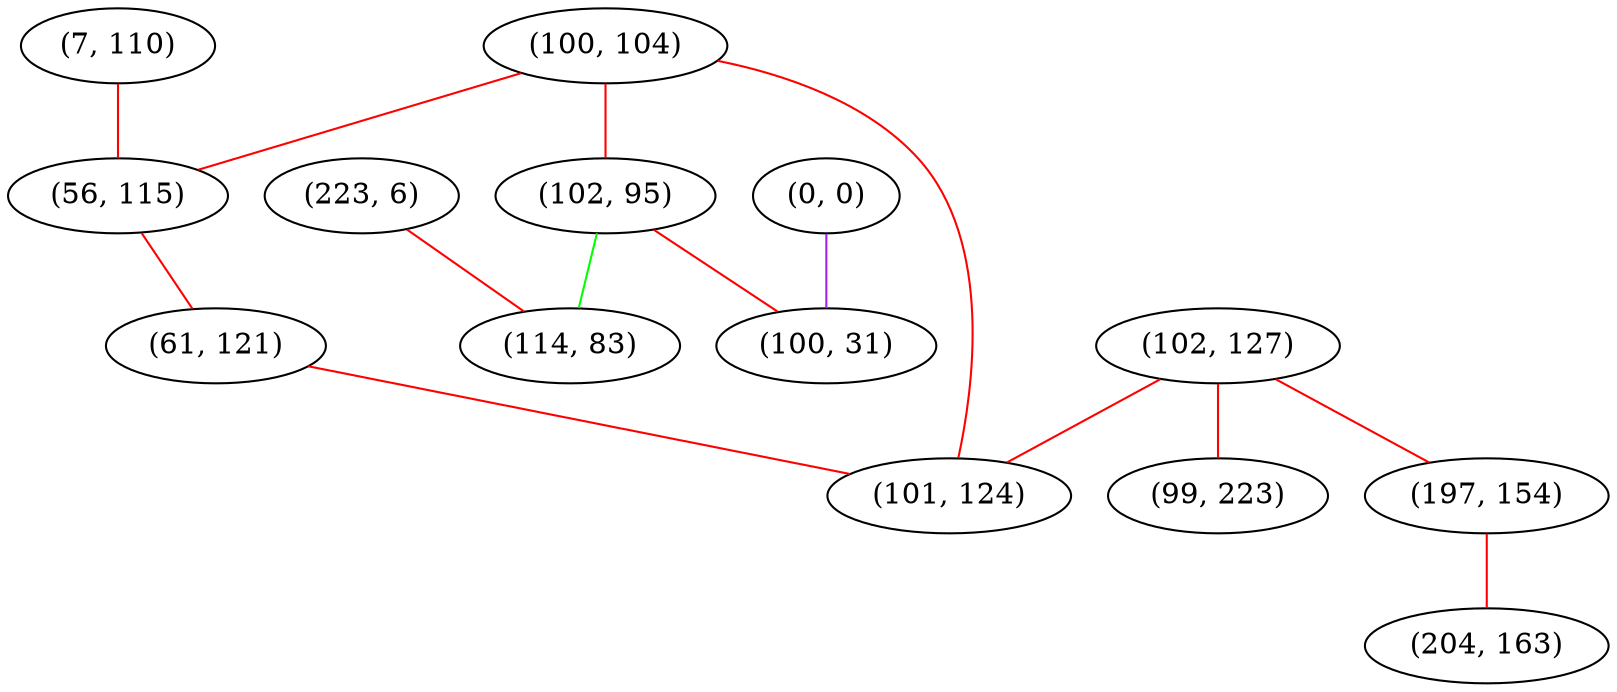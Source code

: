 graph "" {
"(7, 110)";
"(0, 0)";
"(100, 104)";
"(102, 95)";
"(102, 127)";
"(56, 115)";
"(223, 6)";
"(99, 223)";
"(114, 83)";
"(197, 154)";
"(61, 121)";
"(101, 124)";
"(100, 31)";
"(204, 163)";
"(7, 110)" -- "(56, 115)"  [color=red, key=0, weight=1];
"(0, 0)" -- "(100, 31)"  [color=purple, key=0, weight=4];
"(100, 104)" -- "(56, 115)"  [color=red, key=0, weight=1];
"(100, 104)" -- "(102, 95)"  [color=red, key=0, weight=1];
"(100, 104)" -- "(101, 124)"  [color=red, key=0, weight=1];
"(102, 95)" -- "(100, 31)"  [color=red, key=0, weight=1];
"(102, 95)" -- "(114, 83)"  [color=green, key=0, weight=2];
"(102, 127)" -- "(99, 223)"  [color=red, key=0, weight=1];
"(102, 127)" -- "(101, 124)"  [color=red, key=0, weight=1];
"(102, 127)" -- "(197, 154)"  [color=red, key=0, weight=1];
"(56, 115)" -- "(61, 121)"  [color=red, key=0, weight=1];
"(223, 6)" -- "(114, 83)"  [color=red, key=0, weight=1];
"(197, 154)" -- "(204, 163)"  [color=red, key=0, weight=1];
"(61, 121)" -- "(101, 124)"  [color=red, key=0, weight=1];
}
